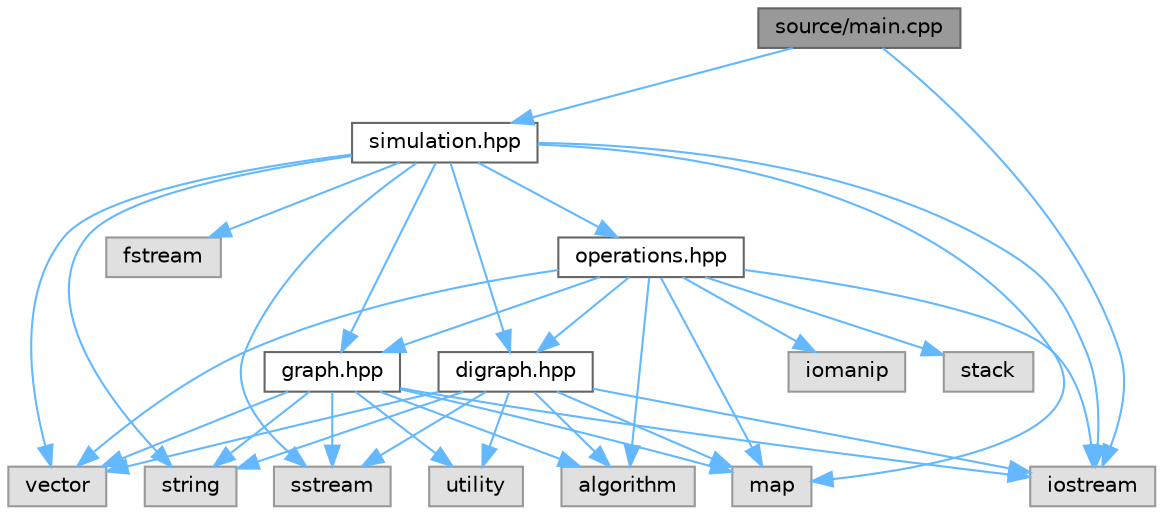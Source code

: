 digraph "source/main.cpp"
{
 // LATEX_PDF_SIZE
  bgcolor="transparent";
  edge [fontname=Helvetica,fontsize=10,labelfontname=Helvetica,labelfontsize=10];
  node [fontname=Helvetica,fontsize=10,shape=box,height=0.2,width=0.4];
  Node1 [id="Node000001",label="source/main.cpp",height=0.2,width=0.4,color="gray40", fillcolor="grey60", style="filled", fontcolor="black",tooltip=" "];
  Node1 -> Node2 [id="edge34_Node000001_Node000002",color="steelblue1",style="solid",tooltip=" "];
  Node2 [id="Node000002",label="iostream",height=0.2,width=0.4,color="grey60", fillcolor="#E0E0E0", style="filled",tooltip=" "];
  Node1 -> Node3 [id="edge35_Node000001_Node000003",color="steelblue1",style="solid",tooltip=" "];
  Node3 [id="Node000003",label="simulation.hpp",height=0.2,width=0.4,color="grey40", fillcolor="white", style="filled",URL="$simulation_8hpp.html",tooltip=" "];
  Node3 -> Node4 [id="edge36_Node000003_Node000004",color="steelblue1",style="solid",tooltip=" "];
  Node4 [id="Node000004",label="string",height=0.2,width=0.4,color="grey60", fillcolor="#E0E0E0", style="filled",tooltip=" "];
  Node3 -> Node5 [id="edge37_Node000003_Node000005",color="steelblue1",style="solid",tooltip=" "];
  Node5 [id="Node000005",label="fstream",height=0.2,width=0.4,color="grey60", fillcolor="#E0E0E0", style="filled",tooltip=" "];
  Node3 -> Node6 [id="edge38_Node000003_Node000006",color="steelblue1",style="solid",tooltip=" "];
  Node6 [id="Node000006",label="sstream",height=0.2,width=0.4,color="grey60", fillcolor="#E0E0E0", style="filled",tooltip=" "];
  Node3 -> Node2 [id="edge39_Node000003_Node000002",color="steelblue1",style="solid",tooltip=" "];
  Node3 -> Node7 [id="edge40_Node000003_Node000007",color="steelblue1",style="solid",tooltip=" "];
  Node7 [id="Node000007",label="map",height=0.2,width=0.4,color="grey60", fillcolor="#E0E0E0", style="filled",tooltip=" "];
  Node3 -> Node8 [id="edge41_Node000003_Node000008",color="steelblue1",style="solid",tooltip=" "];
  Node8 [id="Node000008",label="vector",height=0.2,width=0.4,color="grey60", fillcolor="#E0E0E0", style="filled",tooltip=" "];
  Node3 -> Node9 [id="edge42_Node000003_Node000009",color="steelblue1",style="solid",tooltip=" "];
  Node9 [id="Node000009",label="graph.hpp",height=0.2,width=0.4,color="grey40", fillcolor="white", style="filled",URL="$graph_8hpp.html",tooltip=" "];
  Node9 -> Node7 [id="edge43_Node000009_Node000007",color="steelblue1",style="solid",tooltip=" "];
  Node9 -> Node8 [id="edge44_Node000009_Node000008",color="steelblue1",style="solid",tooltip=" "];
  Node9 -> Node2 [id="edge45_Node000009_Node000002",color="steelblue1",style="solid",tooltip=" "];
  Node9 -> Node6 [id="edge46_Node000009_Node000006",color="steelblue1",style="solid",tooltip=" "];
  Node9 -> Node4 [id="edge47_Node000009_Node000004",color="steelblue1",style="solid",tooltip=" "];
  Node9 -> Node10 [id="edge48_Node000009_Node000010",color="steelblue1",style="solid",tooltip=" "];
  Node10 [id="Node000010",label="utility",height=0.2,width=0.4,color="grey60", fillcolor="#E0E0E0", style="filled",tooltip=" "];
  Node9 -> Node11 [id="edge49_Node000009_Node000011",color="steelblue1",style="solid",tooltip=" "];
  Node11 [id="Node000011",label="algorithm",height=0.2,width=0.4,color="grey60", fillcolor="#E0E0E0", style="filled",tooltip=" "];
  Node3 -> Node12 [id="edge50_Node000003_Node000012",color="steelblue1",style="solid",tooltip=" "];
  Node12 [id="Node000012",label="digraph.hpp",height=0.2,width=0.4,color="grey40", fillcolor="white", style="filled",URL="$digraph_8hpp.html",tooltip=" "];
  Node12 -> Node7 [id="edge51_Node000012_Node000007",color="steelblue1",style="solid",tooltip=" "];
  Node12 -> Node8 [id="edge52_Node000012_Node000008",color="steelblue1",style="solid",tooltip=" "];
  Node12 -> Node2 [id="edge53_Node000012_Node000002",color="steelblue1",style="solid",tooltip=" "];
  Node12 -> Node6 [id="edge54_Node000012_Node000006",color="steelblue1",style="solid",tooltip=" "];
  Node12 -> Node4 [id="edge55_Node000012_Node000004",color="steelblue1",style="solid",tooltip=" "];
  Node12 -> Node10 [id="edge56_Node000012_Node000010",color="steelblue1",style="solid",tooltip=" "];
  Node12 -> Node11 [id="edge57_Node000012_Node000011",color="steelblue1",style="solid",tooltip=" "];
  Node3 -> Node13 [id="edge58_Node000003_Node000013",color="steelblue1",style="solid",tooltip=" "];
  Node13 [id="Node000013",label="operations.hpp",height=0.2,width=0.4,color="grey40", fillcolor="white", style="filled",URL="$operations_8hpp.html",tooltip=" "];
  Node13 -> Node11 [id="edge59_Node000013_Node000011",color="steelblue1",style="solid",tooltip=" "];
  Node13 -> Node14 [id="edge60_Node000013_Node000014",color="steelblue1",style="solid",tooltip=" "];
  Node14 [id="Node000014",label="iomanip",height=0.2,width=0.4,color="grey60", fillcolor="#E0E0E0", style="filled",tooltip=" "];
  Node13 -> Node7 [id="edge61_Node000013_Node000007",color="steelblue1",style="solid",tooltip=" "];
  Node13 -> Node8 [id="edge62_Node000013_Node000008",color="steelblue1",style="solid",tooltip=" "];
  Node13 -> Node15 [id="edge63_Node000013_Node000015",color="steelblue1",style="solid",tooltip=" "];
  Node15 [id="Node000015",label="stack",height=0.2,width=0.4,color="grey60", fillcolor="#E0E0E0", style="filled",tooltip=" "];
  Node13 -> Node2 [id="edge64_Node000013_Node000002",color="steelblue1",style="solid",tooltip=" "];
  Node13 -> Node9 [id="edge65_Node000013_Node000009",color="steelblue1",style="solid",tooltip=" "];
  Node13 -> Node12 [id="edge66_Node000013_Node000012",color="steelblue1",style="solid",tooltip=" "];
}
